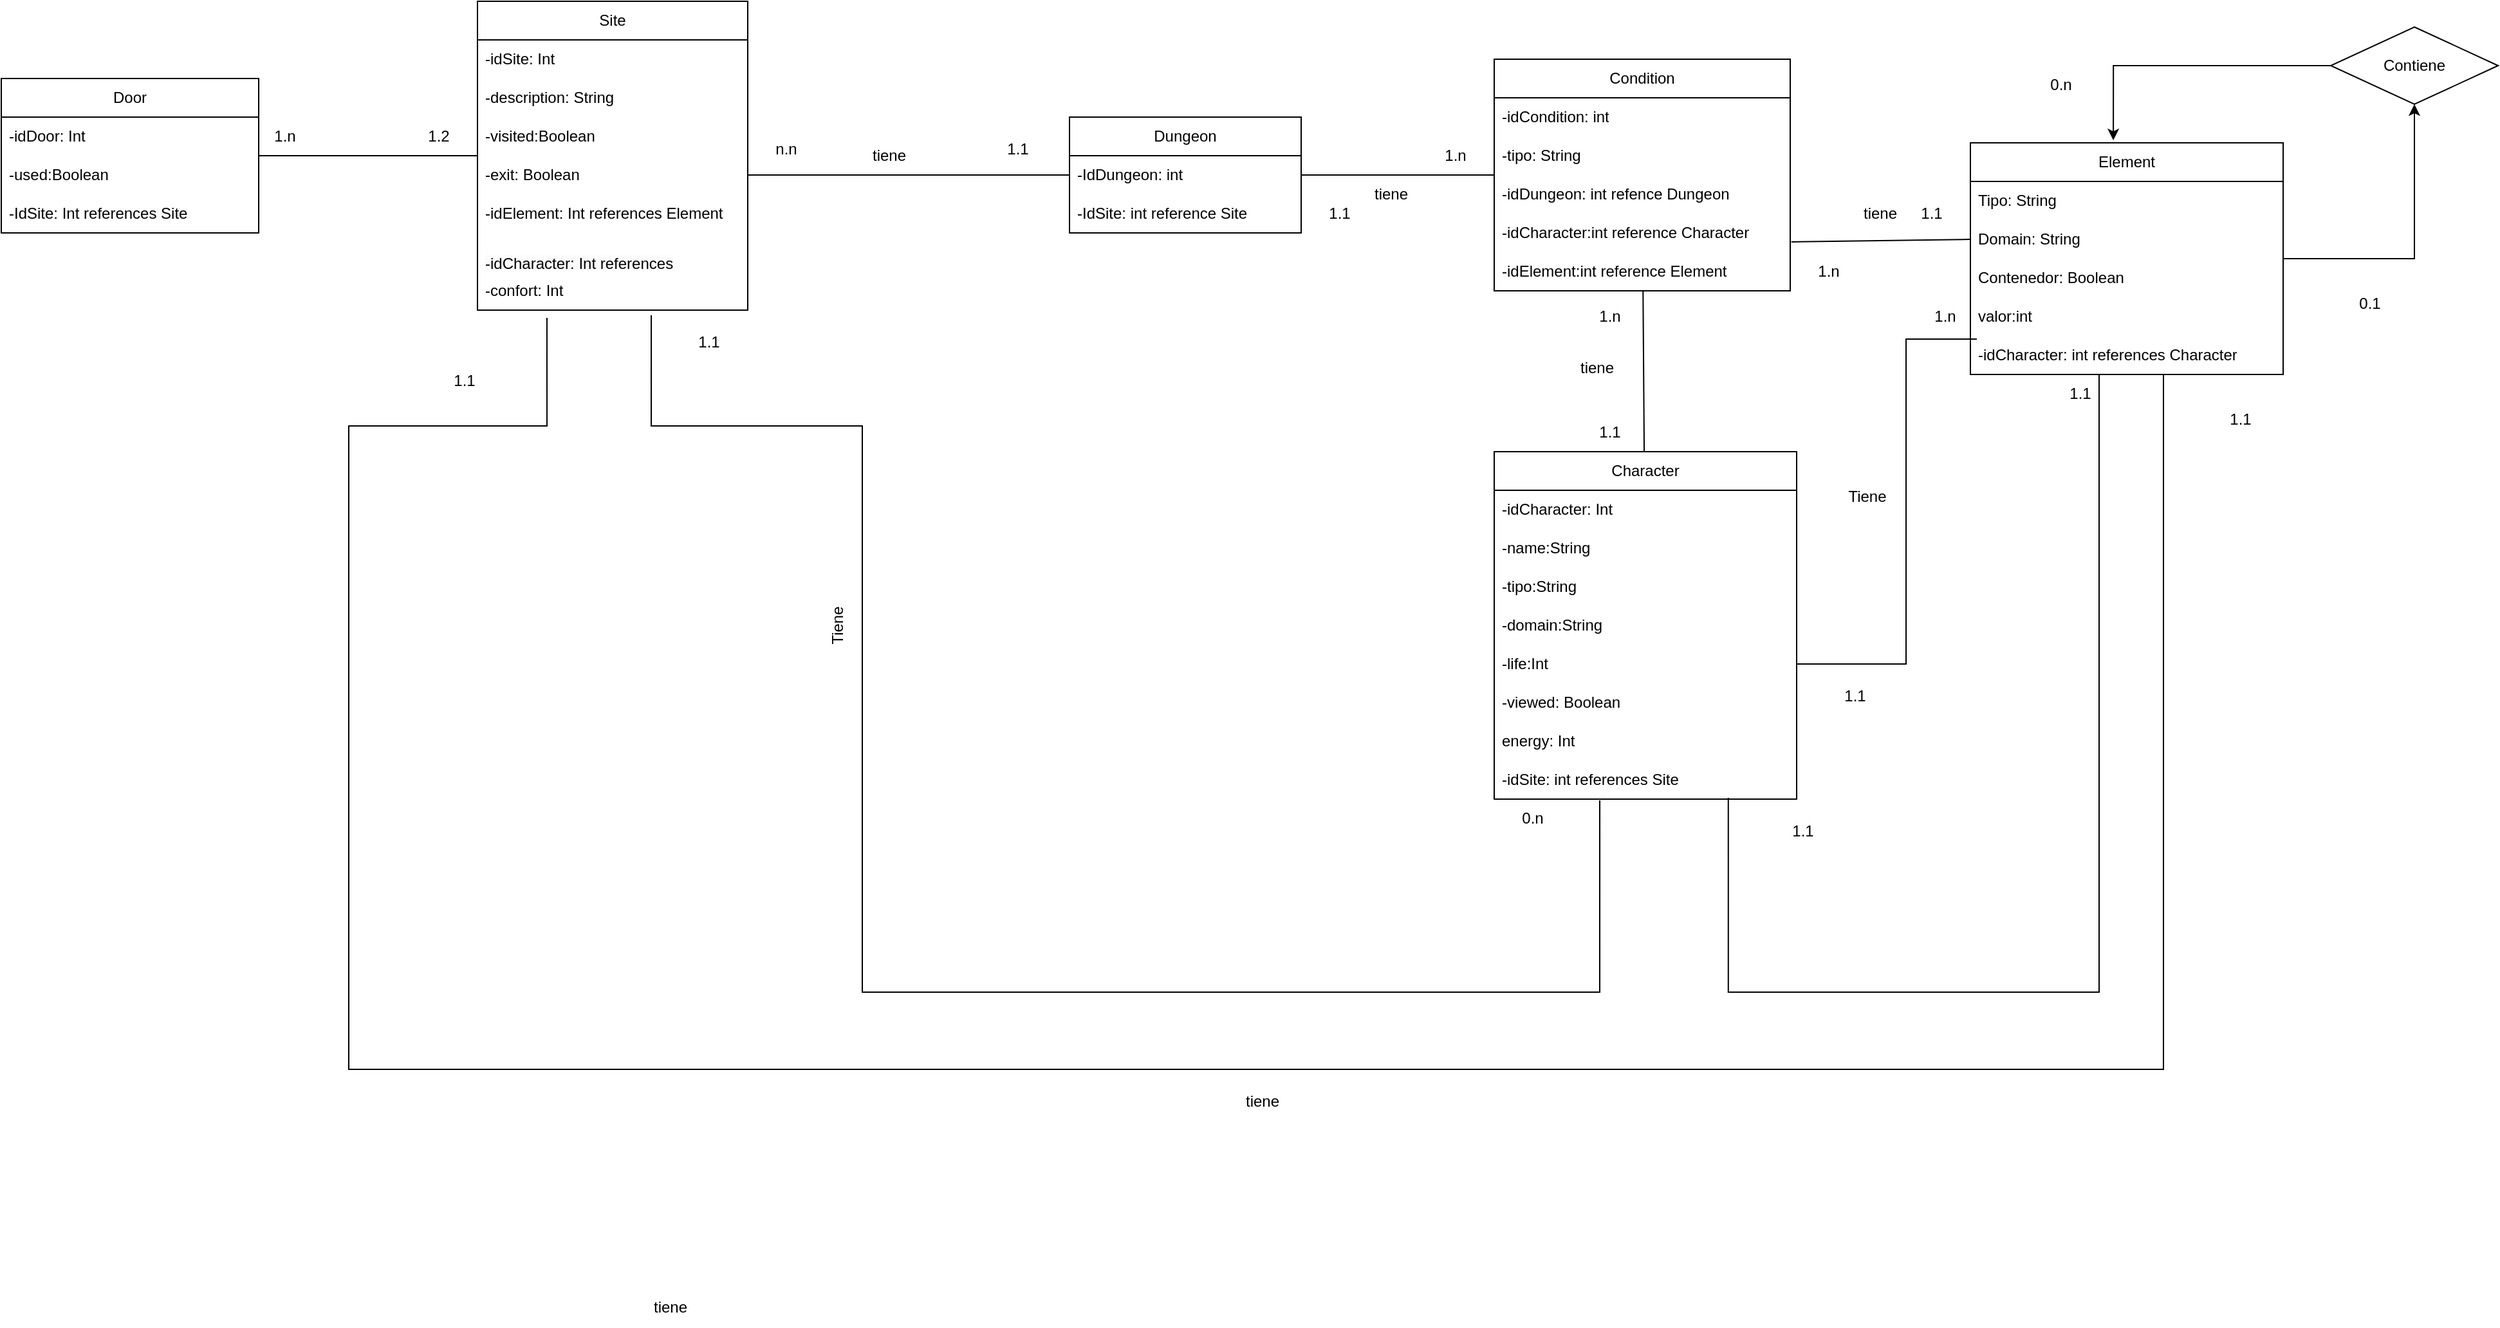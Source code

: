 <mxfile version="22.1.11" type="google">
  <diagram name="Página-1" id="EDEnXjyYCpgq10zxwGUF">
    <mxGraphModel grid="1" page="1" gridSize="10" guides="1" tooltips="1" connect="1" arrows="1" fold="1" pageScale="1" pageWidth="827" pageHeight="1169" math="0" shadow="0">
      <root>
        <mxCell id="0" />
        <mxCell id="1" parent="0" />
        <mxCell id="1hIpczBpAXgliyqD5WxF-57" style="edgeStyle=orthogonalEdgeStyle;rounded=0;orthogonalLoop=1;jettySize=auto;html=1;exitX=0;exitY=0.5;exitDx=0;exitDy=0;entryX=0.457;entryY=-0.011;entryDx=0;entryDy=0;entryPerimeter=0;" edge="1" parent="1" source="1hIpczBpAXgliyqD5WxF-55" target="HrzDU_YAAH0DgDFT_2nu-1">
          <mxGeometry relative="1" as="geometry">
            <mxPoint x="-130" y="50" as="targetPoint" />
          </mxGeometry>
        </mxCell>
        <mxCell id="1hIpczBpAXgliyqD5WxF-55" value="Contiene" style="rhombus;whiteSpace=wrap;html=1;" vertex="1" parent="1">
          <mxGeometry x="50" y="20" width="130" height="60" as="geometry" />
        </mxCell>
        <mxCell id="1hIpczBpAXgliyqD5WxF-86" value="" style="endArrow=none;html=1;rounded=0;edgeStyle=orthogonalEdgeStyle;entryX=0.5;entryY=1;entryDx=0;entryDy=0;exitX=0.774;exitY=0.967;exitDx=0;exitDy=0;exitPerimeter=0;" edge="1" parent="1" source="IF3F5gfwqArzL3SbniCK-18">
          <mxGeometry width="50" height="50" relative="1" as="geometry">
            <mxPoint x="-170" y="745" as="sourcePoint" />
            <mxPoint x="-130" y="290" as="targetPoint" />
            <Array as="points">
              <mxPoint x="-418" y="770" />
              <mxPoint x="-130" y="770" />
            </Array>
          </mxGeometry>
        </mxCell>
        <mxCell id="1hIpczBpAXgliyqD5WxF-87" value="1.1" style="text;html=1;strokeColor=none;fillColor=none;align=center;verticalAlign=middle;whiteSpace=wrap;rounded=0;" vertex="1" parent="1">
          <mxGeometry x="-390" y="630" width="60" height="30" as="geometry" />
        </mxCell>
        <mxCell id="1hIpczBpAXgliyqD5WxF-88" value="1.1" style="text;html=1;align=center;verticalAlign=middle;resizable=0;points=[];autosize=1;strokeColor=none;fillColor=none;" vertex="1" parent="1">
          <mxGeometry x="-165" y="290" width="40" height="30" as="geometry" />
        </mxCell>
        <mxCell id="1hIpczBpAXgliyqD5WxF-89" value="0.1" style="text;html=1;align=center;verticalAlign=middle;resizable=0;points=[];autosize=1;strokeColor=none;fillColor=none;" vertex="1" parent="1">
          <mxGeometry x="60" y="220" width="40" height="30" as="geometry" />
        </mxCell>
        <mxCell id="1hIpczBpAXgliyqD5WxF-90" value="0.n" style="text;html=1;align=center;verticalAlign=middle;resizable=0;points=[];autosize=1;strokeColor=none;fillColor=none;" vertex="1" parent="1">
          <mxGeometry x="-180" y="50" width="40" height="30" as="geometry" />
        </mxCell>
        <mxCell id="1hIpczBpAXgliyqD5WxF-97" value="" style="endArrow=none;html=1;rounded=0;edgeStyle=orthogonalEdgeStyle;entryX=0;entryY=0.75;entryDx=0;entryDy=0;exitX=1;exitY=0.5;exitDx=0;exitDy=0;" edge="1" parent="1" source="1hIpczBpAXgliyqD5WxF-167">
          <mxGeometry width="50" height="50" relative="1" as="geometry">
            <mxPoint x="-290" y="510" as="sourcePoint" />
            <mxPoint x="-225" y="262.5" as="targetPoint" />
            <Array as="points">
              <mxPoint x="-280" y="515" />
              <mxPoint x="-280" y="263" />
            </Array>
          </mxGeometry>
        </mxCell>
        <mxCell id="1hIpczBpAXgliyqD5WxF-98" value="1.n" style="text;html=1;align=center;verticalAlign=middle;resizable=0;points=[];autosize=1;strokeColor=none;fillColor=none;" vertex="1" parent="1">
          <mxGeometry x="-270" y="230" width="40" height="30" as="geometry" />
        </mxCell>
        <mxCell id="1hIpczBpAXgliyqD5WxF-99" value="1.1" style="text;html=1;align=center;verticalAlign=middle;resizable=0;points=[];autosize=1;strokeColor=none;fillColor=none;" vertex="1" parent="1">
          <mxGeometry x="-340" y="525" width="40" height="30" as="geometry" />
        </mxCell>
        <mxCell id="1hIpczBpAXgliyqD5WxF-100" value="Tiene" style="text;html=1;strokeColor=none;fillColor=none;align=center;verticalAlign=middle;whiteSpace=wrap;rounded=0;" vertex="1" parent="1">
          <mxGeometry x="-340" y="370" width="60" height="30" as="geometry" />
        </mxCell>
        <mxCell id="1hIpczBpAXgliyqD5WxF-111" value="" style="endArrow=none;html=1;rounded=0;edgeStyle=orthogonalEdgeStyle;entryX=0.643;entryY=1.133;entryDx=0;entryDy=0;entryPerimeter=0;exitX=0.349;exitY=1.033;exitDx=0;exitDy=0;exitPerimeter=0;" edge="1" parent="1" source="IF3F5gfwqArzL3SbniCK-18" target="IF3F5gfwqArzL3SbniCK-3">
          <mxGeometry width="50" height="50" relative="1" as="geometry">
            <mxPoint x="-671.05" y="765.34" as="sourcePoint" />
            <mxPoint x="-1090.66" y="399.7" as="targetPoint" />
            <Array as="points">
              <mxPoint x="-518" y="770" />
              <mxPoint x="-1091" y="770" />
              <mxPoint x="-1091" y="330" />
              <mxPoint x="-1255" y="330" />
            </Array>
          </mxGeometry>
        </mxCell>
        <mxCell id="1hIpczBpAXgliyqD5WxF-112" value="1.1" style="text;html=1;strokeColor=none;fillColor=none;align=center;verticalAlign=middle;whiteSpace=wrap;rounded=0;" vertex="1" parent="1">
          <mxGeometry x="-1240" y="250" width="60" height="30" as="geometry" />
        </mxCell>
        <mxCell id="1hIpczBpAXgliyqD5WxF-113" value="0.n" style="text;html=1;strokeColor=none;fillColor=none;align=center;verticalAlign=middle;whiteSpace=wrap;rounded=0;" vertex="1" parent="1">
          <mxGeometry x="-600" y="620" width="60" height="30" as="geometry" />
        </mxCell>
        <mxCell id="1hIpczBpAXgliyqD5WxF-114" value="Tiene" style="text;html=1;strokeColor=none;fillColor=none;align=center;verticalAlign=middle;whiteSpace=wrap;rounded=0;rotation=-90;" vertex="1" parent="1">
          <mxGeometry x="-1140" y="470" width="60" height="30" as="geometry" />
        </mxCell>
        <mxCell id="1hIpczBpAXgliyqD5WxF-126" value="" style="endArrow=none;html=1;rounded=0;edgeStyle=orthogonalEdgeStyle;exitX=0;exitY=0.335;exitDx=0;exitDy=0;entryX=1;entryY=0.5;entryDx=0;entryDy=0;exitPerimeter=0;" edge="1" parent="1" source="1hIpczBpAXgliyqD5WxF-148" target="1hIpczBpAXgliyqD5WxF-140">
          <mxGeometry width="50" height="50" relative="1" as="geometry">
            <mxPoint x="-1410" y="140" as="sourcePoint" />
            <mxPoint x="-1530" y="130" as="targetPoint" />
            <Array as="points">
              <mxPoint x="-1560" y="120" />
            </Array>
          </mxGeometry>
        </mxCell>
        <mxCell id="1hIpczBpAXgliyqD5WxF-130" value="1.2" style="text;html=1;strokeColor=none;fillColor=none;align=center;verticalAlign=middle;whiteSpace=wrap;rounded=0;" vertex="1" parent="1">
          <mxGeometry x="-1450" y="90" width="60" height="30" as="geometry" />
        </mxCell>
        <mxCell id="1hIpczBpAXgliyqD5WxF-132" value="1.n" style="text;html=1;align=center;verticalAlign=middle;resizable=0;points=[];autosize=1;strokeColor=none;fillColor=none;" vertex="1" parent="1">
          <mxGeometry x="-1560" y="90" width="40" height="30" as="geometry" />
        </mxCell>
        <mxCell id="1hIpczBpAXgliyqD5WxF-136" value="" style="endArrow=none;html=1;rounded=0;edgeStyle=orthogonalEdgeStyle;exitX=0.75;exitY=1;exitDx=0;exitDy=0;entryX=0.257;entryY=1.2;entryDx=0;entryDy=0;entryPerimeter=0;" edge="1" parent="1" target="IF3F5gfwqArzL3SbniCK-3">
          <mxGeometry width="50" height="50" relative="1" as="geometry">
            <mxPoint x="-80" y="290" as="sourcePoint" />
            <mxPoint x="-1430" y="360" as="targetPoint" />
            <Array as="points">
              <mxPoint x="-80" y="830" />
              <mxPoint x="-1490" y="830" />
              <mxPoint x="-1490" y="330" />
              <mxPoint x="-1336" y="330" />
            </Array>
          </mxGeometry>
        </mxCell>
        <mxCell id="1hIpczBpAXgliyqD5WxF-137" value="Door" style="swimlane;fontStyle=0;childLayout=stackLayout;horizontal=1;startSize=30;horizontalStack=0;resizeParent=1;resizeParentMax=0;resizeLast=0;collapsible=1;marginBottom=0;whiteSpace=wrap;html=1;" vertex="1" parent="1">
          <mxGeometry x="-1760" y="60" width="200" height="120" as="geometry" />
        </mxCell>
        <mxCell id="1hIpczBpAXgliyqD5WxF-138" value="-idDoor: Int&amp;nbsp;" style="text;strokeColor=none;fillColor=none;align=left;verticalAlign=middle;spacingLeft=4;spacingRight=4;overflow=hidden;points=[[0,0.5],[1,0.5]];portConstraint=eastwest;rotatable=0;whiteSpace=wrap;html=1;" vertex="1" parent="1hIpczBpAXgliyqD5WxF-137">
          <mxGeometry y="30" width="200" height="30" as="geometry" />
        </mxCell>
        <mxCell id="1hIpczBpAXgliyqD5WxF-139" value="-used:Boolean" style="text;strokeColor=none;fillColor=none;align=left;verticalAlign=middle;spacingLeft=4;spacingRight=4;overflow=hidden;points=[[0,0.5],[1,0.5]];portConstraint=eastwest;rotatable=0;whiteSpace=wrap;html=1;" vertex="1" parent="1hIpczBpAXgliyqD5WxF-137">
          <mxGeometry y="60" width="200" height="30" as="geometry" />
        </mxCell>
        <mxCell id="1hIpczBpAXgliyqD5WxF-140" value="-IdSite: Int references Site" style="text;strokeColor=none;fillColor=none;align=left;verticalAlign=middle;spacingLeft=4;spacingRight=4;overflow=hidden;points=[[0,0.5],[1,0.5]];portConstraint=eastwest;rotatable=0;whiteSpace=wrap;html=1;" vertex="1" parent="1hIpczBpAXgliyqD5WxF-137">
          <mxGeometry y="90" width="200" height="30" as="geometry" />
        </mxCell>
        <mxCell id="1hIpczBpAXgliyqD5WxF-145" value="Site" style="swimlane;fontStyle=0;childLayout=stackLayout;horizontal=1;startSize=30;horizontalStack=0;resizeParent=1;resizeParentMax=0;resizeLast=0;collapsible=1;marginBottom=0;whiteSpace=wrap;html=1;" vertex="1" parent="1">
          <mxGeometry x="-1390" width="210" height="240" as="geometry" />
        </mxCell>
        <mxCell id="1hIpczBpAXgliyqD5WxF-146" value="-idSite: Int" style="text;strokeColor=none;fillColor=none;align=left;verticalAlign=middle;spacingLeft=4;spacingRight=4;overflow=hidden;points=[[0,0.5],[1,0.5]];portConstraint=eastwest;rotatable=0;whiteSpace=wrap;html=1;" vertex="1" parent="1hIpczBpAXgliyqD5WxF-145">
          <mxGeometry y="30" width="210" height="30" as="geometry" />
        </mxCell>
        <mxCell id="1hIpczBpAXgliyqD5WxF-147" value="-description: String" style="text;strokeColor=none;fillColor=none;align=left;verticalAlign=middle;spacingLeft=4;spacingRight=4;overflow=hidden;points=[[0,0.5],[1,0.5]];portConstraint=eastwest;rotatable=0;whiteSpace=wrap;html=1;" vertex="1" parent="1hIpczBpAXgliyqD5WxF-145">
          <mxGeometry y="60" width="210" height="30" as="geometry" />
        </mxCell>
        <mxCell id="1hIpczBpAXgliyqD5WxF-148" value="-visited:Boolean" style="text;strokeColor=none;fillColor=none;align=left;verticalAlign=middle;spacingLeft=4;spacingRight=4;overflow=hidden;points=[[0,0.5],[1,0.5]];portConstraint=eastwest;rotatable=0;whiteSpace=wrap;html=1;" vertex="1" parent="1hIpczBpAXgliyqD5WxF-145">
          <mxGeometry y="90" width="210" height="30" as="geometry" />
        </mxCell>
        <mxCell id="1hIpczBpAXgliyqD5WxF-149" value="-exit: Boolean" style="text;strokeColor=none;fillColor=none;align=left;verticalAlign=middle;spacingLeft=4;spacingRight=4;overflow=hidden;points=[[0,0.5],[1,0.5]];portConstraint=eastwest;rotatable=0;whiteSpace=wrap;html=1;" vertex="1" parent="1hIpczBpAXgliyqD5WxF-145">
          <mxGeometry y="120" width="210" height="30" as="geometry" />
        </mxCell>
        <mxCell id="1hIpczBpAXgliyqD5WxF-150" value="-idElement: Int references Element" style="text;strokeColor=none;fillColor=none;align=left;verticalAlign=middle;spacingLeft=4;spacingRight=4;overflow=hidden;points=[[0,0.5],[1,0.5]];portConstraint=eastwest;rotatable=0;whiteSpace=wrap;html=1;" vertex="1" parent="1hIpczBpAXgliyqD5WxF-145">
          <mxGeometry y="150" width="210" height="30" as="geometry" />
        </mxCell>
        <mxCell id="IF3F5gfwqArzL3SbniCK-1" value="&#xa;&lt;span style=&quot;color: rgb(0, 0, 0); font-family: Helvetica; font-size: 12px; font-style: normal; font-variant-ligatures: normal; font-variant-caps: normal; font-weight: 400; letter-spacing: normal; orphans: 2; text-align: left; text-indent: 0px; text-transform: none; widows: 2; word-spacing: 0px; -webkit-text-stroke-width: 0px; background-color: rgb(251, 251, 251); text-decoration-thickness: initial; text-decoration-style: initial; text-decoration-color: initial; float: none; display: inline !important;&quot;&gt;-idCharacter: Int references Character&lt;/span&gt;&#xa;&#xa;" style="text;strokeColor=none;fillColor=none;align=left;verticalAlign=middle;spacingLeft=4;spacingRight=4;overflow=hidden;points=[[0,0.5],[1,0.5]];portConstraint=eastwest;rotatable=0;whiteSpace=wrap;html=1;" vertex="1" parent="1hIpczBpAXgliyqD5WxF-145">
          <mxGeometry y="180" width="210" height="30" as="geometry" />
        </mxCell>
        <mxCell id="IF3F5gfwqArzL3SbniCK-3" value="-confort: Int" style="text;strokeColor=none;fillColor=none;align=left;verticalAlign=middle;spacingLeft=4;spacingRight=4;overflow=hidden;points=[[0,0.5],[1,0.5]];portConstraint=eastwest;rotatable=0;whiteSpace=wrap;html=1;" vertex="1" parent="1hIpczBpAXgliyqD5WxF-145">
          <mxGeometry y="210" width="210" height="30" as="geometry" />
        </mxCell>
        <mxCell id="1hIpczBpAXgliyqD5WxF-164" value="Character" style="swimlane;fontStyle=0;childLayout=stackLayout;horizontal=1;startSize=30;horizontalStack=0;resizeParent=1;resizeParentMax=0;resizeLast=0;collapsible=1;marginBottom=0;whiteSpace=wrap;html=1;" vertex="1" parent="1">
          <mxGeometry x="-600" y="350" width="235" height="270" as="geometry" />
        </mxCell>
        <mxCell id="1hIpczBpAXgliyqD5WxF-188" value="-idCharacter: Int&amp;nbsp;" style="text;strokeColor=none;fillColor=none;align=left;verticalAlign=middle;spacingLeft=4;spacingRight=4;overflow=hidden;points=[[0,0.5],[1,0.5]];portConstraint=eastwest;rotatable=0;whiteSpace=wrap;html=1;" vertex="1" parent="1hIpczBpAXgliyqD5WxF-164">
          <mxGeometry y="30" width="235" height="30" as="geometry" />
        </mxCell>
        <mxCell id="1hIpczBpAXgliyqD5WxF-165" value="-name:String" style="text;strokeColor=none;fillColor=none;align=left;verticalAlign=middle;spacingLeft=4;spacingRight=4;overflow=hidden;points=[[0,0.5],[1,0.5]];portConstraint=eastwest;rotatable=0;whiteSpace=wrap;html=1;" vertex="1" parent="1hIpczBpAXgliyqD5WxF-164">
          <mxGeometry y="60" width="235" height="30" as="geometry" />
        </mxCell>
        <mxCell id="IF3F5gfwqArzL3SbniCK-24" value="-tipo:String" style="text;strokeColor=none;fillColor=none;align=left;verticalAlign=middle;spacingLeft=4;spacingRight=4;overflow=hidden;points=[[0,0.5],[1,0.5]];portConstraint=eastwest;rotatable=0;whiteSpace=wrap;html=1;" vertex="1" parent="1hIpczBpAXgliyqD5WxF-164">
          <mxGeometry y="90" width="235" height="30" as="geometry" />
        </mxCell>
        <mxCell id="1hIpczBpAXgliyqD5WxF-166" value="-domain:String" style="text;strokeColor=none;fillColor=none;align=left;verticalAlign=middle;spacingLeft=4;spacingRight=4;overflow=hidden;points=[[0,0.5],[1,0.5]];portConstraint=eastwest;rotatable=0;whiteSpace=wrap;html=1;" vertex="1" parent="1hIpczBpAXgliyqD5WxF-164">
          <mxGeometry y="120" width="235" height="30" as="geometry" />
        </mxCell>
        <mxCell id="1hIpczBpAXgliyqD5WxF-167" value="-life:Int" style="text;strokeColor=none;fillColor=none;align=left;verticalAlign=middle;spacingLeft=4;spacingRight=4;overflow=hidden;points=[[0,0.5],[1,0.5]];portConstraint=eastwest;rotatable=0;whiteSpace=wrap;html=1;" vertex="1" parent="1hIpczBpAXgliyqD5WxF-164">
          <mxGeometry y="150" width="235" height="30" as="geometry" />
        </mxCell>
        <mxCell id="IF3F5gfwqArzL3SbniCK-16" value="-viewed: Boolean" style="text;strokeColor=none;fillColor=none;align=left;verticalAlign=middle;spacingLeft=4;spacingRight=4;overflow=hidden;points=[[0,0.5],[1,0.5]];portConstraint=eastwest;rotatable=0;whiteSpace=wrap;html=1;" vertex="1" parent="1hIpczBpAXgliyqD5WxF-164">
          <mxGeometry y="180" width="235" height="30" as="geometry" />
        </mxCell>
        <mxCell id="IF3F5gfwqArzL3SbniCK-17" value="energy: Int" style="text;strokeColor=none;fillColor=none;align=left;verticalAlign=middle;spacingLeft=4;spacingRight=4;overflow=hidden;points=[[0,0.5],[1,0.5]];portConstraint=eastwest;rotatable=0;whiteSpace=wrap;html=1;" vertex="1" parent="1hIpczBpAXgliyqD5WxF-164">
          <mxGeometry y="210" width="235" height="30" as="geometry" />
        </mxCell>
        <mxCell id="IF3F5gfwqArzL3SbniCK-18" value="-idSite: int references Site" style="text;strokeColor=none;fillColor=none;align=left;verticalAlign=middle;spacingLeft=4;spacingRight=4;overflow=hidden;points=[[0,0.5],[1,0.5]];portConstraint=eastwest;rotatable=0;whiteSpace=wrap;html=1;" vertex="1" parent="1hIpczBpAXgliyqD5WxF-164">
          <mxGeometry y="240" width="235" height="30" as="geometry" />
        </mxCell>
        <mxCell id="HrzDU_YAAH0DgDFT_2nu-10" style="edgeStyle=orthogonalEdgeStyle;rounded=0;orthogonalLoop=1;jettySize=auto;html=1;entryX=0.5;entryY=1;entryDx=0;entryDy=0;" edge="1" parent="1" source="HrzDU_YAAH0DgDFT_2nu-1" target="1hIpczBpAXgliyqD5WxF-55">
          <mxGeometry relative="1" as="geometry" />
        </mxCell>
        <mxCell id="HrzDU_YAAH0DgDFT_2nu-1" value="Element" style="swimlane;fontStyle=0;childLayout=stackLayout;horizontal=1;startSize=30;horizontalStack=0;resizeParent=1;resizeParentMax=0;resizeLast=0;collapsible=1;marginBottom=0;whiteSpace=wrap;html=1;" vertex="1" parent="1">
          <mxGeometry x="-230" y="110" width="243" height="180" as="geometry" />
        </mxCell>
        <mxCell id="HrzDU_YAAH0DgDFT_2nu-2" value="Tipo: String" style="text;strokeColor=none;fillColor=none;align=left;verticalAlign=middle;spacingLeft=4;spacingRight=4;overflow=hidden;points=[[0,0.5],[1,0.5]];portConstraint=eastwest;rotatable=0;whiteSpace=wrap;html=1;" vertex="1" parent="HrzDU_YAAH0DgDFT_2nu-1">
          <mxGeometry y="30" width="243" height="30" as="geometry" />
        </mxCell>
        <mxCell id="HrzDU_YAAH0DgDFT_2nu-3" value="Domain: String" style="text;strokeColor=none;fillColor=none;align=left;verticalAlign=middle;spacingLeft=4;spacingRight=4;overflow=hidden;points=[[0,0.5],[1,0.5]];portConstraint=eastwest;rotatable=0;whiteSpace=wrap;html=1;" vertex="1" parent="HrzDU_YAAH0DgDFT_2nu-1">
          <mxGeometry y="60" width="243" height="30" as="geometry" />
        </mxCell>
        <mxCell id="HrzDU_YAAH0DgDFT_2nu-4" value="Contenedor: Boolean" style="text;strokeColor=none;fillColor=none;align=left;verticalAlign=middle;spacingLeft=4;spacingRight=4;overflow=hidden;points=[[0,0.5],[1,0.5]];portConstraint=eastwest;rotatable=0;whiteSpace=wrap;html=1;" vertex="1" parent="HrzDU_YAAH0DgDFT_2nu-1">
          <mxGeometry y="90" width="243" height="30" as="geometry" />
        </mxCell>
        <mxCell id="HrzDU_YAAH0DgDFT_2nu-5" value="valor:int" style="text;strokeColor=none;fillColor=none;align=left;verticalAlign=middle;spacingLeft=4;spacingRight=4;overflow=hidden;points=[[0,0.5],[1,0.5]];portConstraint=eastwest;rotatable=0;whiteSpace=wrap;html=1;" vertex="1" parent="HrzDU_YAAH0DgDFT_2nu-1">
          <mxGeometry y="120" width="243" height="30" as="geometry" />
        </mxCell>
        <mxCell id="HrzDU_YAAH0DgDFT_2nu-6" value="-idCharacter: int references Character" style="text;strokeColor=none;fillColor=none;align=left;verticalAlign=middle;spacingLeft=4;spacingRight=4;overflow=hidden;points=[[0,0.5],[1,0.5]];portConstraint=eastwest;rotatable=0;whiteSpace=wrap;html=1;" vertex="1" parent="HrzDU_YAAH0DgDFT_2nu-1">
          <mxGeometry y="150" width="243" height="30" as="geometry" />
        </mxCell>
        <mxCell id="IF3F5gfwqArzL3SbniCK-5" value="1.1" style="text;html=1;strokeColor=none;fillColor=none;align=center;verticalAlign=middle;whiteSpace=wrap;rounded=0;" vertex="1" parent="1">
          <mxGeometry x="-1430" y="280" width="60" height="30" as="geometry" />
        </mxCell>
        <mxCell id="IF3F5gfwqArzL3SbniCK-6" value="Dungeon" style="swimlane;fontStyle=0;childLayout=stackLayout;horizontal=1;startSize=30;horizontalStack=0;resizeParent=1;resizeParentMax=0;resizeLast=0;collapsible=1;marginBottom=0;whiteSpace=wrap;html=1;" vertex="1" parent="1">
          <mxGeometry x="-930" y="90" width="180" height="90" as="geometry" />
        </mxCell>
        <mxCell id="IF3F5gfwqArzL3SbniCK-7" value="-IdDungeon: int" style="text;strokeColor=none;fillColor=none;align=left;verticalAlign=middle;spacingLeft=4;spacingRight=4;overflow=hidden;points=[[0,0.5],[1,0.5]];portConstraint=eastwest;rotatable=0;whiteSpace=wrap;html=1;" vertex="1" parent="IF3F5gfwqArzL3SbniCK-6">
          <mxGeometry y="30" width="180" height="30" as="geometry" />
        </mxCell>
        <mxCell id="IF3F5gfwqArzL3SbniCK-8" value="-IdSite: int reference Site" style="text;strokeColor=none;fillColor=none;align=left;verticalAlign=middle;spacingLeft=4;spacingRight=4;overflow=hidden;points=[[0,0.5],[1,0.5]];portConstraint=eastwest;rotatable=0;whiteSpace=wrap;html=1;" vertex="1" parent="IF3F5gfwqArzL3SbniCK-6">
          <mxGeometry y="60" width="180" height="30" as="geometry" />
        </mxCell>
        <mxCell id="IF3F5gfwqArzL3SbniCK-10" value="" style="endArrow=none;html=1;rounded=0;entryX=0;entryY=0.5;entryDx=0;entryDy=0;exitX=1;exitY=0.5;exitDx=0;exitDy=0;" edge="1" parent="1" source="1hIpczBpAXgliyqD5WxF-149" target="IF3F5gfwqArzL3SbniCK-7">
          <mxGeometry width="50" height="50" relative="1" as="geometry">
            <mxPoint x="-1120" y="180" as="sourcePoint" />
            <mxPoint x="-1070" y="130" as="targetPoint" />
          </mxGeometry>
        </mxCell>
        <mxCell id="IF3F5gfwqArzL3SbniCK-11" value="1.1" style="text;html=1;strokeColor=none;fillColor=none;align=center;verticalAlign=middle;whiteSpace=wrap;rounded=0;" vertex="1" parent="1">
          <mxGeometry x="-1000" y="100" width="60" height="30" as="geometry" />
        </mxCell>
        <mxCell id="IF3F5gfwqArzL3SbniCK-12" value="tiene" style="text;html=1;strokeColor=none;fillColor=none;align=center;verticalAlign=middle;whiteSpace=wrap;rounded=0;" vertex="1" parent="1">
          <mxGeometry x="-1100" y="105" width="60" height="30" as="geometry" />
        </mxCell>
        <mxCell id="IF3F5gfwqArzL3SbniCK-13" value="n.n" style="text;html=1;strokeColor=none;fillColor=none;align=center;verticalAlign=middle;whiteSpace=wrap;rounded=0;" vertex="1" parent="1">
          <mxGeometry x="-1180" y="100" width="60" height="30" as="geometry" />
        </mxCell>
        <mxCell id="IF3F5gfwqArzL3SbniCK-14" value="tiene" style="text;html=1;strokeColor=none;fillColor=none;align=center;verticalAlign=middle;whiteSpace=wrap;rounded=0;" vertex="1" parent="1">
          <mxGeometry x="-1270" y="1000" width="60" height="30" as="geometry" />
        </mxCell>
        <mxCell id="IF3F5gfwqArzL3SbniCK-15" value="1.1" style="text;html=1;strokeColor=none;fillColor=none;align=center;verticalAlign=middle;whiteSpace=wrap;rounded=0;" vertex="1" parent="1">
          <mxGeometry x="-50" y="310" width="60" height="30" as="geometry" />
        </mxCell>
        <mxCell id="IF3F5gfwqArzL3SbniCK-19" value="Condition" style="swimlane;fontStyle=0;childLayout=stackLayout;horizontal=1;startSize=30;horizontalStack=0;resizeParent=1;resizeParentMax=0;resizeLast=0;collapsible=1;marginBottom=0;whiteSpace=wrap;html=1;" vertex="1" parent="1">
          <mxGeometry x="-600" y="45" width="230" height="180" as="geometry" />
        </mxCell>
        <mxCell id="IF3F5gfwqArzL3SbniCK-20" value="-idCondition: int" style="text;strokeColor=none;fillColor=none;align=left;verticalAlign=middle;spacingLeft=4;spacingRight=4;overflow=hidden;points=[[0,0.5],[1,0.5]];portConstraint=eastwest;rotatable=0;whiteSpace=wrap;html=1;" vertex="1" parent="IF3F5gfwqArzL3SbniCK-19">
          <mxGeometry y="30" width="230" height="30" as="geometry" />
        </mxCell>
        <mxCell id="IF3F5gfwqArzL3SbniCK-22" value="-tipo: String" style="text;strokeColor=none;fillColor=none;align=left;verticalAlign=middle;spacingLeft=4;spacingRight=4;overflow=hidden;points=[[0,0.5],[1,0.5]];portConstraint=eastwest;rotatable=0;whiteSpace=wrap;html=1;" vertex="1" parent="IF3F5gfwqArzL3SbniCK-19">
          <mxGeometry y="60" width="230" height="30" as="geometry" />
        </mxCell>
        <mxCell id="IF3F5gfwqArzL3SbniCK-21" value="-idDungeon: int refence Dungeon" style="text;strokeColor=none;fillColor=none;align=left;verticalAlign=middle;spacingLeft=4;spacingRight=4;overflow=hidden;points=[[0,0.5],[1,0.5]];portConstraint=eastwest;rotatable=0;whiteSpace=wrap;html=1;" vertex="1" parent="IF3F5gfwqArzL3SbniCK-19">
          <mxGeometry y="90" width="230" height="30" as="geometry" />
        </mxCell>
        <mxCell id="IF3F5gfwqArzL3SbniCK-23" value="-idCharacter:int reference Character" style="text;strokeColor=none;fillColor=none;align=left;verticalAlign=middle;spacingLeft=4;spacingRight=4;overflow=hidden;points=[[0,0.5],[1,0.5]];portConstraint=eastwest;rotatable=0;whiteSpace=wrap;html=1;" vertex="1" parent="IF3F5gfwqArzL3SbniCK-19">
          <mxGeometry y="120" width="230" height="30" as="geometry" />
        </mxCell>
        <mxCell id="IF3F5gfwqArzL3SbniCK-25" value="-idElement:int reference Element" style="text;strokeColor=none;fillColor=none;align=left;verticalAlign=middle;spacingLeft=4;spacingRight=4;overflow=hidden;points=[[0,0.5],[1,0.5]];portConstraint=eastwest;rotatable=0;whiteSpace=wrap;html=1;" vertex="1" parent="IF3F5gfwqArzL3SbniCK-19">
          <mxGeometry y="150" width="230" height="30" as="geometry" />
        </mxCell>
        <mxCell id="IF3F5gfwqArzL3SbniCK-26" value="" style="endArrow=none;html=1;rounded=0;" edge="1" parent="1" source="IF3F5gfwqArzL3SbniCK-6" target="IF3F5gfwqArzL3SbniCK-19">
          <mxGeometry width="50" height="50" relative="1" as="geometry">
            <mxPoint x="-810" y="290" as="sourcePoint" />
            <mxPoint x="-760" y="240" as="targetPoint" />
          </mxGeometry>
        </mxCell>
        <mxCell id="IF3F5gfwqArzL3SbniCK-27" value="" style="endArrow=none;html=1;rounded=0;" edge="1" parent="1" source="1hIpczBpAXgliyqD5WxF-164" target="IF3F5gfwqArzL3SbniCK-19">
          <mxGeometry width="50" height="50" relative="1" as="geometry">
            <mxPoint x="-610" y="310" as="sourcePoint" />
            <mxPoint x="-560" y="260" as="targetPoint" />
          </mxGeometry>
        </mxCell>
        <mxCell id="IF3F5gfwqArzL3SbniCK-28" value="" style="endArrow=none;html=1;rounded=0;entryX=0;entryY=0.5;entryDx=0;entryDy=0;exitX=1.004;exitY=0.733;exitDx=0;exitDy=0;exitPerimeter=0;" edge="1" parent="1" source="IF3F5gfwqArzL3SbniCK-23" target="HrzDU_YAAH0DgDFT_2nu-3">
          <mxGeometry width="50" height="50" relative="1" as="geometry">
            <mxPoint x="-330" y="190" as="sourcePoint" />
            <mxPoint x="-280" y="140" as="targetPoint" />
          </mxGeometry>
        </mxCell>
        <mxCell id="IF3F5gfwqArzL3SbniCK-30" value="1.1" style="text;html=1;strokeColor=none;fillColor=none;align=center;verticalAlign=middle;whiteSpace=wrap;rounded=0;" vertex="1" parent="1">
          <mxGeometry x="-750" y="150" width="60" height="30" as="geometry" />
        </mxCell>
        <mxCell id="IF3F5gfwqArzL3SbniCK-31" value="1.n" style="text;html=1;strokeColor=none;fillColor=none;align=center;verticalAlign=middle;whiteSpace=wrap;rounded=0;" vertex="1" parent="1">
          <mxGeometry x="-660" y="105" width="60" height="30" as="geometry" />
        </mxCell>
        <mxCell id="IF3F5gfwqArzL3SbniCK-32" value="tiene" style="text;html=1;strokeColor=none;fillColor=none;align=center;verticalAlign=middle;whiteSpace=wrap;rounded=0;" vertex="1" parent="1">
          <mxGeometry x="-710" y="135" width="60" height="30" as="geometry" />
        </mxCell>
        <mxCell id="IF3F5gfwqArzL3SbniCK-33" value="1.n" style="text;html=1;strokeColor=none;fillColor=none;align=center;verticalAlign=middle;whiteSpace=wrap;rounded=0;" vertex="1" parent="1">
          <mxGeometry x="-370" y="195" width="60" height="30" as="geometry" />
        </mxCell>
        <mxCell id="IF3F5gfwqArzL3SbniCK-34" value="1.1" style="text;html=1;strokeColor=none;fillColor=none;align=center;verticalAlign=middle;whiteSpace=wrap;rounded=0;" vertex="1" parent="1">
          <mxGeometry x="-290" y="150" width="60" height="30" as="geometry" />
        </mxCell>
        <mxCell id="IF3F5gfwqArzL3SbniCK-35" value="1.n" style="text;html=1;strokeColor=none;fillColor=none;align=center;verticalAlign=middle;whiteSpace=wrap;rounded=0;" vertex="1" parent="1">
          <mxGeometry x="-540" y="230" width="60" height="30" as="geometry" />
        </mxCell>
        <mxCell id="IF3F5gfwqArzL3SbniCK-36" value="1.1" style="text;html=1;strokeColor=none;fillColor=none;align=center;verticalAlign=middle;whiteSpace=wrap;rounded=0;" vertex="1" parent="1">
          <mxGeometry x="-540" y="320" width="60" height="30" as="geometry" />
        </mxCell>
        <mxCell id="IF3F5gfwqArzL3SbniCK-37" value="tiene" style="text;html=1;strokeColor=none;fillColor=none;align=center;verticalAlign=middle;whiteSpace=wrap;rounded=0;" vertex="1" parent="1">
          <mxGeometry x="-550" y="270" width="60" height="30" as="geometry" />
        </mxCell>
        <mxCell id="IF3F5gfwqArzL3SbniCK-38" value="tiene" style="text;html=1;strokeColor=none;fillColor=none;align=center;verticalAlign=middle;whiteSpace=wrap;rounded=0;" vertex="1" parent="1">
          <mxGeometry x="-330" y="150" width="60" height="30" as="geometry" />
        </mxCell>
        <mxCell id="IF3F5gfwqArzL3SbniCK-39" value="tiene" style="text;html=1;strokeColor=none;fillColor=none;align=center;verticalAlign=middle;whiteSpace=wrap;rounded=0;" vertex="1" parent="1">
          <mxGeometry x="-810" y="840" width="60" height="30" as="geometry" />
        </mxCell>
      </root>
    </mxGraphModel>
  </diagram>
</mxfile>
